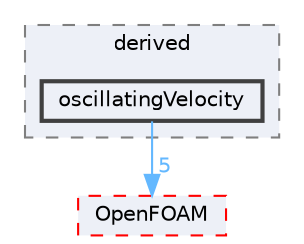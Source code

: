 digraph "src/fvMotionSolver/pointPatchFields/derived/oscillatingVelocity"
{
 // LATEX_PDF_SIZE
  bgcolor="transparent";
  edge [fontname=Helvetica,fontsize=10,labelfontname=Helvetica,labelfontsize=10];
  node [fontname=Helvetica,fontsize=10,shape=box,height=0.2,width=0.4];
  compound=true
  subgraph clusterdir_afe439a792340c5c5371397d2612bb80 {
    graph [ bgcolor="#edf0f7", pencolor="grey50", label="derived", fontname=Helvetica,fontsize=10 style="filled,dashed", URL="dir_afe439a792340c5c5371397d2612bb80.html",tooltip=""]
  dir_1edcee61f93967f8b42c0081f7ab92d3 [label="oscillatingVelocity", fillcolor="#edf0f7", color="grey25", style="filled,bold", URL="dir_1edcee61f93967f8b42c0081f7ab92d3.html",tooltip=""];
  }
  dir_c5473ff19b20e6ec4dfe5c310b3778a8 [label="OpenFOAM", fillcolor="#edf0f7", color="red", style="filled,dashed", URL="dir_c5473ff19b20e6ec4dfe5c310b3778a8.html",tooltip=""];
  dir_1edcee61f93967f8b42c0081f7ab92d3->dir_c5473ff19b20e6ec4dfe5c310b3778a8 [headlabel="5", labeldistance=1.5 headhref="dir_002724_002695.html" href="dir_002724_002695.html" color="steelblue1" fontcolor="steelblue1"];
}
